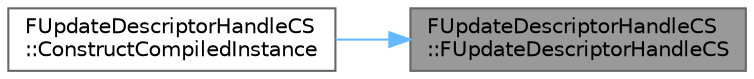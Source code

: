 digraph "FUpdateDescriptorHandleCS::FUpdateDescriptorHandleCS"
{
 // INTERACTIVE_SVG=YES
 // LATEX_PDF_SIZE
  bgcolor="transparent";
  edge [fontname=Helvetica,fontsize=10,labelfontname=Helvetica,labelfontsize=10];
  node [fontname=Helvetica,fontsize=10,shape=box,height=0.2,width=0.4];
  rankdir="RL";
  Node1 [id="Node000001",label="FUpdateDescriptorHandleCS\l::FUpdateDescriptorHandleCS",height=0.2,width=0.4,color="gray40", fillcolor="grey60", style="filled", fontcolor="black",tooltip=" "];
  Node1 -> Node2 [id="edge1_Node000001_Node000002",dir="back",color="steelblue1",style="solid",tooltip=" "];
  Node2 [id="Node000002",label="FUpdateDescriptorHandleCS\l::ConstructCompiledInstance",height=0.2,width=0.4,color="grey40", fillcolor="white", style="filled",URL="$db/dc5/structFUpdateDescriptorHandleCS.html#ac6a669a7f7203d884c23f48d98b8e646",tooltip=" "];
}
